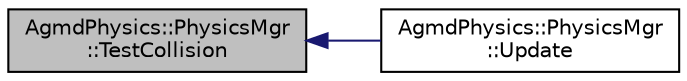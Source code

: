 digraph "AgmdPhysics::PhysicsMgr::TestCollision"
{
  edge [fontname="Helvetica",fontsize="10",labelfontname="Helvetica",labelfontsize="10"];
  node [fontname="Helvetica",fontsize="10",shape=record];
  rankdir="LR";
  Node1 [label="AgmdPhysics::PhysicsMgr\l::TestCollision",height=0.2,width=0.4,color="black", fillcolor="grey75", style="filled" fontcolor="black"];
  Node1 -> Node2 [dir="back",color="midnightblue",fontsize="10",style="solid"];
  Node2 [label="AgmdPhysics::PhysicsMgr\l::Update",height=0.2,width=0.4,color="black", fillcolor="white", style="filled",URL="$class_agmd_physics_1_1_physics_mgr.html#a9b19929493f6226bcd74637d6d5ebd54"];
}
